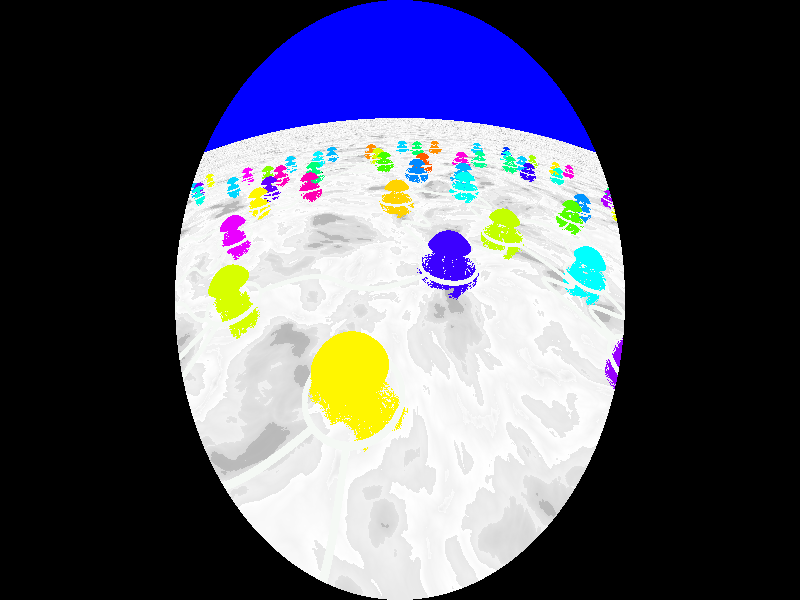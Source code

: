 #include "colors.inc"
#include "textures.inc"
#include "metals.inc"
#include "skies.inc"
#include "stones2.inc"
#include "stones1.inc"
#include "glass.inc"

camera {
  fisheye
  angle 100
  right 16/9*x
  location <-10, 20, -0>
  look_at <180, -95, -50>
  rotate y*90
  translate <200, 0, 220>

}

box {
  <0, 125, 0>, <180, 125, 510>
  texture { T_Stone30 scale <1000, 1000, 1000> }
  finish { ambient 4.0 }
  translate <50, 0, 180>
  no_shadow
}

light_source
{ <00, 150, 100>, 1
  /* fade_distance 5 fade_power 2 */
  area_light x*170, y*150, 20, 20 orient adaptive 1
}


#declare DIST_BASE = 26;
#declare DIST = DIST_BASE;
#declare SPOKES = 2;
#declare TUBE_SIZE = 0.325;

#declare Floor=
texture {
    pigment
    {granite
    turbulence 0.6
    color_map
    {
        [0.000, 0.153   color rgbt <0.729, 0.729, 0.729, 0.000>
                        color rgbt <0.969, 0.969, 0.969, 0.000>]
        [0.153, 0.398   color rgbt <0.886, 0.886, 0.886, 0.000>
                        color rgbt <1, 1, 1, 0.000>]
        [0.398, 0.559   color rgbt <0.8, 0.8, 0.8, 0.000>
                        color rgbt <0.880, 0.880, 0.880, 0.000>]
        [0.559, 0.729   color rgbt <0.767, 0.767, 0.767, 0.000>
                        color rgbt <0.676, 0.676, 0.676, 0.000>]
        [0.729, 1.001   color rgbt <0.5, 0.5, 0.5, 0.000>
                        color rgbt <0.451, 0.451, 0.451, 0.000>]
    }
    }
 }


plane { y, -4
    texture { Floor scale <100, 100, 100> }
    finish { Phong_Shiny reflection 0.1 roughness 0.5 metallic }
}

plane { y, 300
    pigment { Blue }
    texture {  T_Cloud2 scale <2000, 3000, 5000> }
}


#declare spoke = object {
    cylinder {
        <DIST / 2, 0, 0>, <5.25, 0, 0>, 0.275
        texture{
            T_Silver_5E
        }
    }
}

#macro texX ()
    #local Hue = rand(Random_1)*360;
    texture {
         pigment { rgbft CHSV2RGB( < Hue, 1, 1, 0, 0> ) }
         finish {  metallic phong 2  phong_size 30 reflection 0.25 ambient 0 }
    }
#end

#macro tex ()
    #local Hue = rand(Random_1)*360;
    texture {
            pigment {
                rgbft CHSV2RGB( < Hue, 1, 1, 0.8, 0.2> )
            }

            finish {
                specular 1
                roughness 0.001
                ambient 0
                diffuse 0
                reflection 0.15
                metallic
            }
        }

        interior {
            ior 1.25
            fade_distance 5.5
            fade_power 1001
        }
#end
#declare Random_1 = seed (7225);

#declare thing = object {
    union {
        intersection {
            sphere { <0,0,0> 5 }
            box { <-10, 3, -10>, <10, 6, 10> }
        }

        union {
            julia_fractal {
            <-.34, 0, .623, -.215>
                quaternion sqr
                max_iteration 35
                precision 18
                scale <4.5,4.5,4.5>
                translate y*-1
            }

            torus {
                5.35, TUBE_SIZE
                texture{
                    T_Silver_5E
                }
            }
        }
    }
}

#macro ball (i, j)
    object {
        thing translate <i, 0, j> tex()
    }
#end

#macro cyl (xa, ya, xb, yb)
    difference {
        #declare xhalf=((xb-xa) / 2)-5;
        #declare yhalf=((yb-ya) / 2)+5;
        #declare xhalfb=((xb-xa) / 2)+5;
        #declare yhalfb=((yb-ya) / 2)-5;
        #declare xhalfc=((xb-xa) / 2);
        #declare yhalfc=((yb-ya) / 2);

        sphere_sweep {
            b_spline 7

            <xa, 0, ya>, TUBE_SIZE
            <xa, 0, ya>, TUBE_SIZE
            <xa + xhalf, 0, ya + yhalf>, TUBE_SIZE
            <xa + xhalfc, 0, ya + yhalfc>, TUBE_SIZE
            <xa + xhalfb, 0, ya + yhalfb>, TUBE_SIZE
            <xb, 0, yb>, TUBE_SIZE
            <xb, 0, yb>, TUBE_SIZE

            tolerance 0.00001
            no_shadow
            texture{
                T_Silver_5E
            }

        }
        sphere { <xa, 0, ya>, 5.2 }
        sphere { <xb, 0, yb>, 5.2 }
    }
#end

ball(0,70)
ball(0,270)
ball(0,420)
ball(0,460)
ball(10,330)
ball(10,370)
ball(20,70)
ball(20,130)
ball(20,190)
ball(30,10)
ball(30,50)
ball(30,160)
ball(30,250)
ball(40,140)
ball(40,220)
ball(50,100)
ball(50,200)
ball(50,320)
ball(50,380)
ball(50,420)
ball(60,0)
ball(60,50)
ball(60,70)
ball(60,160)
ball(60,360)
ball(60,460)
ball(70,230)
ball(70,410)
ball(80,80)
ball(80,100)
ball(80,310)
ball(80,350)
ball(90,230)
ball(90,260)
ball(90,330)
ball(90,400)
ball(90,420)
ball(100,70)
ball(100,160)
ball(100,280)
ball(100,310)
ball(110,10)
ball(110,210)
ball(110,300)
ball(110,390)
ball(120,80)
ball(120,170)
ball(120,260)
ball(120,430)
ball(130,20)
ball(140,10)
ball(140,120)
ball(140,220)
ball(140,290)
ball(140,340)
ball(150,90)
ball(150,140)
ball(150,200)
ball(150,270)
ball(150,370)
ball(150,430)
ball(150,470)
ball(160,110)
ball(160,180)
ball(160,220)
ball(160,290)
ball(160,340)
ball(160,400)
ball(170,30)
ball(170,60)
ball(170,80)
ball(170,260)
ball(170,370)
ball(170,470)
ball(180,150)
ball(180,190)
ball(180,430)
ball(190,250)
ball(190,290)
ball(190,370)
ball(190,460)
ball(200,20)
ball(200,210)
ball(200,320)
ball(200,420)
ball(200,450)
ball(210,40)
ball(210,90)
ball(210,120)
ball(210,340)
ball(220,190)
ball(220,240)
ball(220,310)
ball(220,390)
ball(230,40)
ball(230,80)
ball(230,110)
ball(230,130)
ball(230,160)
ball(230,280)
ball(230,350)
ball(230,370)
ball(240,70)
ball(240,190)
ball(240,220)
ball(240,440)
ball(250,290)
ball(250,360)
ball(250,420)
ball(260,50)
ball(260,80)
ball(260,230)
ball(260,250)
ball(260,270)
ball(260,450)
ball(270,170)
ball(270,290)
ball(270,440)
ball(280,140)
ball(280,370)
ball(280,470)
ball(290,70)
ball(290,110)
ball(290,180)
ball(290,240)
ball(290,340)
ball(290,360)
ball(300,50)
ball(300,90)
ball(300,260)
ball(300,310)
ball(300,470)
ball(310,10)
ball(310,40)
ball(310,150)
ball(310,170)
ball(310,350)
ball(310,460)
ball(320,300)
ball(320,330)
ball(320,370)
ball(320,450)
ball(330,60)
ball(330,120)
ball(330,470)
ball(340,10)
ball(340,100)
ball(340,370)
ball(350,0)
ball(350,310)
ball(360,170)
ball(360,190)
ball(360,290)
ball(360,330)
ball(370,50)
ball(370,90)
ball(370,160)
ball(370,280)
ball(370,360)
ball(370,400)
ball(370,430)
ball(380,10)
ball(380,80)
ball(380,150)
ball(380,200)
ball(380,420)
ball(390,60)
ball(390,250)
ball(390,360)
ball(400,100)
ball(400,130)
ball(410,90)
ball(410,160)
ball(410,190)
ball(410,230)
ball(410,400)
ball(420,40)
ball(420,280)
ball(430,30)
ball(430,110)
ball(430,160)
ball(430,230)
ball(430,250)
ball(440,50)
ball(440,150)
ball(440,210)
ball(450,130)
ball(450,340)
ball(450,440)
ball(450,470)
ball(460,20)
ball(460,50)
ball(460,90)
ball(460,110)
ball(460,160)
ball(460,330)
ball(460,410)
ball(470,250)
ball(470,380)
ball(470,430)

cyl (390, 250, 430, 250)
cyl (230, 130, 230, 160)
cyl (90, 260, 120, 260)
cyl (190, 250, 190, 290)
cyl (370, 360, 390, 360)
cyl (90, 230, 120, 260)
cyl (240, 440, 270, 440)
cyl (170, 370, 190, 370)
cyl (220, 190, 240, 190)
cyl (440, 150, 460, 160)
cyl (220, 190, 240, 220)
cyl (50, 320, 90, 330)
cyl (230, 40, 230, 80)
cyl (250, 420, 260, 450)
cyl (170, 260, 190, 290)
cyl (260, 50, 260, 80)
cyl (130, 20, 170, 60)
cyl (230, 80, 230, 110)
cyl (50, 200, 90, 230)
cyl (230, 110, 230, 130)
cyl (430, 230, 470, 250)
cyl (430, 250, 470, 250)
cyl (160, 290, 200, 320)
cyl (100, 70, 120, 80)
cyl (180, 430, 200, 450)
cyl (250, 290, 270, 290)
cyl (220, 310, 230, 350)
cyl (90, 400, 120, 430)
cyl (90, 420, 120, 430)
cyl (260, 230, 260, 270)
cyl (260, 250, 260, 270)
cyl (400, 100, 430, 110)
cyl (160, 400, 200, 420)
cyl (280, 140, 310, 170)
cyl (440, 50, 460, 90)
cyl (440, 50, 460, 50)
cyl (400, 130, 430, 160)
cyl (260, 230, 260, 250)
cyl (280, 470, 300, 470)
cyl (60, 50, 80, 80)
cyl (270, 440, 310, 460)
cyl (100, 280, 110, 300)
cyl (60, 70, 80, 80)
cyl (450, 440, 450, 470)
cyl (290, 340, 310, 350)
cyl (140, 120, 150, 140)
cyl (360, 330, 390, 360)
cyl (160, 290, 190, 290)
cyl (100, 160, 120, 170)
cyl (440, 210, 470, 250)
cyl (370, 400, 380, 420)
cyl (260, 250, 270, 290)
cyl (170, 80, 210, 120)
cyl (260, 270, 270, 290)
cyl (180, 150, 180, 190)
cyl (320, 300, 360, 330)
cyl (370, 160, 380, 200)
cyl (200, 420, 240, 440)
cyl (210, 40, 240, 70)
cyl (170, 30, 210, 40)
cyl (50, 420, 90, 420)
cyl (410, 90, 430, 110)
cyl (320, 330, 360, 330)
cyl (210, 340, 230, 370)
cyl (210, 340, 230, 350)
cyl (50, 380, 90, 400)
cyl (170, 60, 210, 90)
cyl (180, 430, 190, 460)
cyl (170, 80, 210, 90)
cyl (150, 430, 190, 460)
cyl (370, 360, 370, 400)
cyl (390, 360, 410, 400)
cyl (50, 380, 70, 410)
cyl (120, 170, 160, 180)
cyl (370, 50, 380, 80)
cyl (370, 400, 370, 430)
cyl (0, 420, 0, 460)
cyl (180, 190, 220, 190)
cyl (160, 400, 180, 430)
cyl (150, 370, 190, 370)
cyl (220, 390, 250, 420)
cyl (120, 80, 160, 110)
cyl (120, 430, 150, 470)
cyl (90, 260, 100, 280)
cyl (20, 70, 60, 70)
cyl (250, 360, 280, 370)
cyl (320, 300, 350, 310)
cyl (50, 200, 70, 230)
cyl (360, 190, 380, 200)
cyl (200, 20, 210, 40)
cyl (160, 220, 190, 250)
cyl (400, 130, 410, 160)
cyl (30, 160, 50, 200)
cyl (80, 350, 110, 390)
cyl (390, 250, 420, 280)
cyl (280, 370, 320, 370)
cyl (120, 260, 150, 270)
cyl (80, 80, 120, 80)
cyl (430, 110, 450, 130)
cyl (230, 160, 240, 190)
cyl (370, 50, 370, 90)
cyl (250, 360, 290, 360)
cyl (90, 260, 110, 300)
cyl (160, 110, 180, 150)
cyl (100, 280, 100, 310)
cyl (430, 160, 460, 160)
cyl (300, 260, 320, 300)
cyl (120, 170, 150, 200)
cyl (10, 370, 50, 380)
cyl (150, 430, 180, 430)
cyl (170, 30, 170, 60)
cyl (310, 150, 310, 170)
cyl (360, 170, 380, 200)
cyl (230, 40, 240, 70)
cyl (160, 340, 170, 370)
cyl (110, 390, 150, 430)
cyl (430, 30, 460, 50)
cyl (230, 350, 230, 370)
cyl (210, 340, 250, 360)
cyl (150, 270, 190, 290)
cyl (320, 330, 340, 370)
cyl (320, 370, 340, 370)
cyl (20, 190, 50, 200)
cyl (430, 110, 460, 110)
cyl (300, 310, 310, 350)
cyl (260, 50, 290, 70)
cyl (50, 100, 80, 100)
cyl (290, 360, 320, 370)
cyl (410, 190, 410, 230)
cyl (290, 340, 320, 370)
cyl (410, 160, 410, 190)
cyl (310, 10, 310, 40)
cyl (330, 60, 340, 100)
cyl (190, 290, 200, 320)
cyl (160, 180, 180, 190)
cyl (120, 260, 140, 290)
cyl (260, 450, 280, 470)
cyl (50, 380, 50, 420)
cyl (460, 410, 470, 430)
cyl (80, 310, 90, 330)
cyl (430, 230, 430, 250)
cyl (150, 430, 170, 470)
cyl (350, 0, 380, 10)
cyl (150, 470, 170, 470)
cyl (410, 90, 450, 130)
cyl (150, 140, 180, 150)
cyl (200, 210, 220, 240)
cyl (400, 100, 400, 130)
cyl (270, 440, 280, 470)
cyl (110, 300, 140, 340)
cyl (160, 220, 170, 260)
cyl (190, 250, 230, 280)
cyl (390, 60, 410, 90)
cyl (260, 50, 300, 50)
cyl (380, 10, 420, 40)
cyl (270, 170, 290, 180)
cyl (120, 80, 140, 120)
cyl (300, 50, 330, 60)
cyl (10, 330, 10, 370)
cyl (300, 470, 330, 470)
cyl (200, 420, 200, 450)
cyl (260, 250, 300, 260)
cyl (80, 310, 100, 310)
cyl (340, 370, 370, 400)
cyl (90, 230, 90, 260)
cyl (50, 320, 60, 360)
cyl (110, 210, 140, 220)
cyl (230, 40, 260, 80)
cyl (340, 10, 380, 10)
cyl (230, 40, 260, 50)
cyl (50, 420, 60, 460)
cyl (380, 200, 410, 230)
cyl (260, 270, 300, 310)
cyl (430, 110, 440, 150)
cyl (350, 310, 360, 330)
cyl (230, 80, 260, 80)
cyl (160, 180, 160, 220)
cyl (40, 220, 70, 230)
cyl (380, 150, 410, 190)
cyl (110, 10, 140, 10)
cyl (380, 150, 410, 160)
cyl (90, 400, 90, 420)
cyl (220, 190, 260, 230)
cyl (240, 190, 240, 220)
cyl (190, 290, 220, 310)
cyl (390, 60, 400, 100)
cyl (220, 240, 260, 250)
cyl (0, 70, 20, 70)
cyl (380, 80, 410, 90)
cyl (220, 240, 260, 270)
cyl (310, 40, 330, 60)
cyl (200, 320, 210, 340)
cyl (230, 280, 250, 290)
cyl (370, 400, 410, 400)
cyl (260, 450, 300, 470)
cyl (150, 370, 170, 370)
cyl (190, 370, 220, 390)
cyl (310, 350, 320, 370)
cyl (370, 360, 410, 400)
cyl (280, 140, 290, 180)
cyl (210, 40, 230, 40)
cyl (150, 140, 160, 180)
cyl (60, 50, 100, 70)
cyl (60, 360, 90, 400)
cyl (200, 320, 230, 350)
cyl (410, 190, 430, 230)
cyl (30, 160, 60, 160)
cyl (100, 310, 140, 340)
cyl (60, 70, 100, 70)
cyl (410, 230, 430, 230)
cyl (140, 220, 170, 260)
cyl (460, 50, 460, 90)
cyl (100, 280, 140, 290)
cyl (210, 40, 230, 80)
cyl (150, 200, 160, 220)
cyl (270, 290, 300, 310)
cyl (340, 10, 370, 50)
cyl (240, 440, 260, 450)
cyl (370, 160, 410, 160)
cyl (60, 160, 100, 160)
cyl (370, 160, 410, 190)
cyl (110, 390, 120, 430)
cyl (210, 120, 230, 160)
cyl (150, 270, 160, 290)
cyl (210, 120, 230, 130)
cyl (150, 370, 160, 400)
cyl (370, 50, 410, 90)
cyl (70, 230, 90, 260)
cyl (70, 230, 90, 230)
cyl (370, 90, 410, 90)
cyl (380, 80, 400, 100)
cyl (320, 300, 320, 330)
cyl (140, 340, 170, 370)
cyl (310, 10, 340, 10)
cyl (30, 10, 60, 50)
cyl (320, 330, 320, 370)
cyl (30, 50, 60, 50)
cyl (200, 210, 240, 220)
cyl (270, 440, 300, 470)
cyl (30, 50, 60, 70)
cyl (310, 350, 340, 370)
cyl (230, 280, 270, 290)
cyl (330, 120, 370, 160)
cyl (190, 370, 230, 370)
cyl (200, 20, 230, 40)
cyl (270, 170, 310, 170)
cyl (40, 140, 60, 160)
cyl (140, 290, 160, 290)
cyl (110, 10, 130, 20)
cyl (320, 450, 330, 470)
cyl (70, 410, 90, 420)
cyl (140, 220, 160, 220)
cyl (330, 60, 370, 90)
cyl (230, 130, 270, 170)
cyl (450, 340, 470, 380)
cyl (140, 340, 160, 340)
cyl (420, 40, 440, 50)
cyl (290, 340, 290, 360)
cyl (240, 70, 260, 80)
cyl (150, 430, 150, 470)
cyl (370, 90, 400, 130)
cyl (240, 190, 260, 230)
cyl (140, 10, 170, 30)

